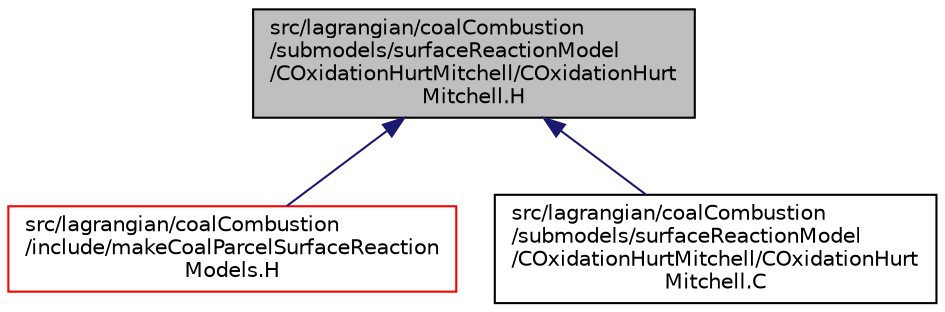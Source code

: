 digraph "src/lagrangian/coalCombustion/submodels/surfaceReactionModel/COxidationHurtMitchell/COxidationHurtMitchell.H"
{
  bgcolor="transparent";
  edge [fontname="Helvetica",fontsize="10",labelfontname="Helvetica",labelfontsize="10"];
  node [fontname="Helvetica",fontsize="10",shape=record];
  Node1 [label="src/lagrangian/coalCombustion\l/submodels/surfaceReactionModel\l/COxidationHurtMitchell/COxidationHurt\lMitchell.H",height=0.2,width=0.4,color="black", fillcolor="grey75", style="filled", fontcolor="black"];
  Node1 -> Node2 [dir="back",color="midnightblue",fontsize="10",style="solid",fontname="Helvetica"];
  Node2 [label="src/lagrangian/coalCombustion\l/include/makeCoalParcelSurfaceReaction\lModels.H",height=0.2,width=0.4,color="red",URL="$a06491.html"];
  Node1 -> Node3 [dir="back",color="midnightblue",fontsize="10",style="solid",fontname="Helvetica"];
  Node3 [label="src/lagrangian/coalCombustion\l/submodels/surfaceReactionModel\l/COxidationHurtMitchell/COxidationHurt\lMitchell.C",height=0.2,width=0.4,color="black",URL="$a06494.html"];
}
